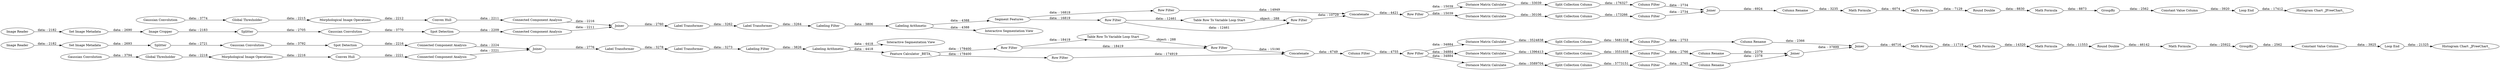 digraph {
	"-16067634445244561_350" [label="Interactive Segmentation View"]
	"-155751016174780419_341" [label="Math Formula"]
	"9152143312611361930_328" [label="Row Filter"]
	"-16067634445244561_360" [label="Histogram Chart _JFreeChart_"]
	"-16067634445244561_351" [label="Loop End"]
	"1653470011065230617_27" [label="Label Transformer"]
	"9152143312611361930_352" [label="Column Rename"]
	"4484072874552077942_309" [label="Connected Component Analysis"]
	"9152143312611361930_354" [label="Math Formula"]
	"-155751016174780419_327" [label="Distance Matrix Calculate"]
	"1653470011065230617_308" [label="Connected Component Analysis"]
	"4484072874552077942_26" [label="Label Transformer"]
	"9152143312611361930_341" [label="Math Formula"]
	"9152143312611361930_7" [label="Split Collection Column"]
	"-16067634445244561_315" [label="Row Filter"]
	"-155751016174780419_336" [label="Column Filter"]
	"-16067634445244561_331" [label="Set Image Metadata"]
	"4484072874552077942_1" [label="Convex Hull"]
	"-155751016174780419_343" [label="Math Formula"]
	"4484072874552077942_301" [label="Gaussian Convolution"]
	"1653470011065230617_26" [label="Label Transformer"]
	"4484072874552077942_15" [label="Global Thresholder"]
	"1653470011065230617_1" [label="Convex Hull"]
	"-16067634445244561_347" [label="Image Reader"]
	"-16067634445244561_313" [label="Segment Features"]
	"9152143312611361930_340" [label="Column Filter"]
	"1653470011065230617_317" [label="Gaussian Convolution"]
	"-16067634445244561_305" [label="Image Cropper"]
	"4484072874552077942_27" [label="Label Transformer"]
	"9152143312611361930_351" [label=Joiner]
	"9152143312611361930_346" [label="Column Filter"]
	"1653470011065230617_15" [label="Global Thresholder"]
	"-155751016174780419_337" [label=Joiner]
	"-16067634445244561_338" [label="Loop End"]
	"-16067634445244561_349" [label="Table Row To Variable Loop Start"]
	"9152143312611361930_344" [label="Column Rename"]
	"4484072874552077942_319" [label="Morphological Image Operations"]
	"9152143312611361930_327" [label="Distance Matrix Calculate"]
	"-155751016174780419_340" [label=GroupBy]
	"-16067634445244561_355" [label="Row Filter"]
	"-16067634445244561_346" [label="Row Filter"]
	"-16067634445244561_343" [label="Labeling Arithmetic"]
	"-16067634445244561_335" [label="Table Row To Variable Loop Start"]
	"4484072874552077942_302" [label="Spot Detection"]
	"4484072874552077942_308" [label="Connected Component Analysis"]
	"-155751016174780419_320" [label=Concatenate]
	"9152143312611361930_343" [label="Math Formula"]
	"-16067634445244561_357" [label="Constant Value Column"]
	"1653470011065230617_301" [label="Gaussian Convolution"]
	"9152143312611361930_345" [label=GroupBy]
	"1653470011065230617_309" [label="Connected Component Analysis"]
	"9152143312611361930_342" [label="Math Formula"]
	"4484072874552077942_317" [label="Gaussian Convolution"]
	"-155751016174780419_344" [label="Column Rename"]
	"-155751016174780419_7" [label="Split Collection Column"]
	"9152143312611361930_348" [label=Joiner]
	"-16067634445244561_316" [label="Row Filter"]
	"9152143312611361930_42" [label="Split Collection Column"]
	"1653470011065230617_319" [label="Morphological Image Operations"]
	"-16067634445244561_304" [label=Splitter]
	"9152143312611361930_347" [label="Round Double"]
	"-16067634445244561_354" [label="Set Image Metadata"]
	"-16067634445244561_312" [label="Labeling Arithmetic"]
	"9152143312611361930_335" [label="Distance Matrix Calculate"]
	"9152143312611361930_353" [label="Column Rename"]
	"-155751016174780419_342" [label="Math Formula"]
	"-155751016174780419_42" [label="Split Collection Column"]
	"-16067634445244561_318" [label="Interactive Segmentation View"]
	"9152143312611361930_320" [label=Concatenate]
	"-16067634445244561_352" [label="Row Filter"]
	"9152143312611361930_336" [label="Split Collection Column"]
	"-16067634445244561_356" [label="Feature Calculator _BETA_"]
	"-16067634445244561_2" [label="Image Reader"]
	"4484072874552077942_310" [label=Joiner]
	"1653470011065230617_314" [label="Labeling Filter"]
	"-16067634445244561_345" [label=Splitter]
	"4484072874552077942_314" [label="Labeling Filter"]
	"-155751016174780419_335" [label="Column Filter"]
	"-155751016174780419_329" [label="Distance Matrix Calculate"]
	"1653470011065230617_310" [label=Joiner]
	"-16067634445244561_336" [label="Row Filter"]
	"-16067634445244561_359" [label="Histogram Chart _JFreeChart_"]
	"1653470011065230617_302" [label="Spot Detection"]
	"9152143312611361930_350" [label="Column Filter"]
	"-16067634445244561_341" [label="Constant Value Column"]
	"-155751016174780419_339" [label="Round Double"]
	"-155751016174780419_328" [label="Row Filter"]
	"9152143312611361930_329" [label="Distance Matrix Calculate"]
	"9152143312611361930_349" [label="Column Filter"]
	"9152143312611361930_320" -> "9152143312611361930_340" [label="data: : 6749"]
	"1653470011065230617_310" -> "1653470011065230617_26" [label="data: : 2776"]
	"-16067634445244561_356" -> "-16067634445244561_352" [label="data: : 178400"]
	"-16067634445244561_312" -> "-16067634445244561_313" [label="data: : 4388"]
	"-16067634445244561_304" -> "4484072874552077942_317" [label="data: : 2705"]
	"9152143312611361930_336" -> "9152143312611361930_350" [label="data: : 3551635"]
	"1653470011065230617_309" -> "1653470011065230617_310" [label="data: : 2221"]
	"9152143312611361930_353" -> "9152143312611361930_351" [label="data: : 2379"]
	"9152143312611361930_340" -> "9152143312611361930_328" [label="data: : 4755"]
	"-155751016174780419_336" -> "-155751016174780419_337" [label="data: : 2734"]
	"-16067634445244561_343" -> "-16067634445244561_356" [label="data: : 4418"]
	"-16067634445244561_341" -> "-16067634445244561_351" [label="data: : 3925"]
	"-16067634445244561_338" -> "-16067634445244561_359" [label="data: : 17412"]
	"9152143312611361930_348" -> "9152143312611361930_341" [label="data: : 46716"]
	"-16067634445244561_313" -> "-16067634445244561_316" [label="data: : 16819"]
	"9152143312611361930_344" -> "9152143312611361930_348" [label="data: : 2366"]
	"-16067634445244561_355" -> "9152143312611361930_320" [label="data: : 15190"]
	"-16067634445244561_316" -> "-16067634445244561_336" [label="data: : 12461"]
	"-16067634445244561_2" -> "-16067634445244561_331" [label="data: : 2182"]
	"-16067634445244561_305" -> "-16067634445244561_304" [label="data: : 2183"]
	"-16067634445244561_343" -> "-16067634445244561_350" [label="data: : 4418"]
	"9152143312611361930_341" -> "9152143312611361930_343" [label="data: : 11719"]
	"-16067634445244561_312" -> "-16067634445244561_318" [label="data: : 4388"]
	"4484072874552077942_301" -> "4484072874552077942_15" [label="data: : 3774"]
	"-16067634445244561_316" -> "-16067634445244561_335" [label="data: : 12461"]
	"-16067634445244561_352" -> "9152143312611361930_320" [label="data: : 174919"]
	"-155751016174780419_340" -> "-16067634445244561_357" [label="data: : 2562"]
	"1653470011065230617_26" -> "1653470011065230617_27" [label="data: : 3278"]
	"-155751016174780419_42" -> "-155751016174780419_336" [label="data: : 173266"]
	"-155751016174780419_329" -> "-155751016174780419_42" [label="data: : 30106"]
	"9152143312611361930_342" -> "9152143312611361930_345" [label="data: : 25922"]
	"9152143312611361930_343" -> "9152143312611361930_354" [label="data: : 14320"]
	"-155751016174780419_328" -> "-155751016174780419_329" [label="data: : 15039"]
	"4484072874552077942_308" -> "4484072874552077942_310" [label="data: : 2211"]
	"9152143312611361930_345" -> "-16067634445244561_341" [label="data: : 2562"]
	"-16067634445244561_315" -> "-155751016174780419_320" [label="data: : 14949"]
	"9152143312611361930_351" -> "9152143312611361930_348" [label="data: : 37899"]
	"-155751016174780419_339" -> "-155751016174780419_342" [label="data: : 8830"]
	"-16067634445244561_356" -> "-16067634445244561_346" [label="data: : 178400"]
	"-16067634445244561_349" -> "-16067634445244561_355" [label="object: : 288"]
	"4484072874552077942_1" -> "4484072874552077942_309" [label="data: : 2211"]
	"4484072874552077942_309" -> "4484072874552077942_310" [label="data: : 2216"]
	"-16067634445244561_346" -> "-16067634445244561_355" [label="data: : 18419"]
	"-16067634445244561_335" -> "-16067634445244561_336" [label="object: : 288"]
	"1653470011065230617_317" -> "1653470011065230617_302" [label="data: : 3792"]
	"-16067634445244561_351" -> "-16067634445244561_360" [label="data: : 21325"]
	"9152143312611361930_7" -> "9152143312611361930_349" [label="data: : 5681328"]
	"9152143312611361930_329" -> "9152143312611361930_42" [label="data: : 3589704"]
	"1653470011065230617_308" -> "1653470011065230617_310" [label="data: : 2224"]
	"-155751016174780419_320" -> "-155751016174780419_328" [label="data: : 4421"]
	"9152143312611361930_346" -> "9152143312611361930_352" [label="data: : 2765"]
	"9152143312611361930_328" -> "9152143312611361930_327" [label="data: : 34884"]
	"4484072874552077942_319" -> "4484072874552077942_1" [label="data: : 2212"]
	"-16067634445244561_354" -> "-16067634445244561_345" [label="data: : 2693"]
	"4484072874552077942_317" -> "4484072874552077942_302" [label="data: : 3770"]
	"1653470011065230617_302" -> "1653470011065230617_308" [label="data: : 2216"]
	"1653470011065230617_314" -> "-16067634445244561_343" [label="data: : 3826"]
	"4484072874552077942_15" -> "4484072874552077942_319" [label="data: : 2215"]
	"-155751016174780419_335" -> "-155751016174780419_337" [label="data: : 2734"]
	"9152143312611361930_335" -> "9152143312611361930_336" [label="data: : 1396413"]
	"-16067634445244561_336" -> "-155751016174780419_320" [label="data: : 10729"]
	"1653470011065230617_27" -> "1653470011065230617_314" [label="data: : 3273"]
	"9152143312611361930_354" -> "9152143312611361930_347" [label="data: : 11553"]
	"9152143312611361930_352" -> "9152143312611361930_351" [label="data: : 2378"]
	"9152143312611361930_347" -> "9152143312611361930_342" [label="data: : 46142"]
	"-16067634445244561_345" -> "1653470011065230617_317" [label="data: : 2721"]
	"-155751016174780419_341" -> "-155751016174780419_343" [label="data: : 6074"]
	"-155751016174780419_342" -> "-155751016174780419_340" [label="data: : 8873"]
	"-16067634445244561_347" -> "-16067634445244561_354" [label="data: : 2182"]
	"4484072874552077942_302" -> "4484072874552077942_308" [label="data: : 2209"]
	"4484072874552077942_27" -> "4484072874552077942_314" [label="data: : 3264"]
	"-16067634445244561_331" -> "-16067634445244561_305" [label="data: : 2690"]
	"4484072874552077942_314" -> "-16067634445244561_312" [label="data: : 3806"]
	"-155751016174780419_327" -> "-155751016174780419_7" [label="data: : 33039"]
	"-16067634445244561_313" -> "-16067634445244561_315" [label="data: : 16819"]
	"9152143312611361930_327" -> "9152143312611361930_7" [label="data: : 3524838"]
	"-16067634445244561_346" -> "-16067634445244561_349" [label="data: : 18419"]
	"4484072874552077942_310" -> "4484072874552077942_26" [label="data: : 2760"]
	"-16067634445244561_357" -> "-16067634445244561_338" [label="data: : 3920"]
	"-155751016174780419_343" -> "-155751016174780419_339" [label="data: : 7129"]
	"-155751016174780419_344" -> "-155751016174780419_341" [label="data: : 3235"]
	"9152143312611361930_350" -> "9152143312611361930_353" [label="data: : 2766"]
	"1653470011065230617_1" -> "1653470011065230617_309" [label="data: : 2221"]
	"-155751016174780419_328" -> "-155751016174780419_327" [label="data: : 15039"]
	"1653470011065230617_319" -> "1653470011065230617_1" [label="data: : 2216"]
	"9152143312611361930_328" -> "9152143312611361930_335" [label="data: : 34884"]
	"1653470011065230617_301" -> "1653470011065230617_15" [label="data: : 3794"]
	"4484072874552077942_26" -> "4484072874552077942_27" [label="data: : 3262"]
	"9152143312611361930_42" -> "9152143312611361930_346" [label="data: : 5773151"]
	"-155751016174780419_7" -> "-155751016174780419_335" [label="data: : 176327"]
	"-155751016174780419_337" -> "-155751016174780419_344" [label="data: : 6924"]
	"9152143312611361930_328" -> "9152143312611361930_329" [label="data: : 34884"]
	"9152143312611361930_349" -> "9152143312611361930_344" [label="data: : 2753"]
	"1653470011065230617_15" -> "1653470011065230617_319" [label="data: : 2218"]
	rankdir=LR
}
